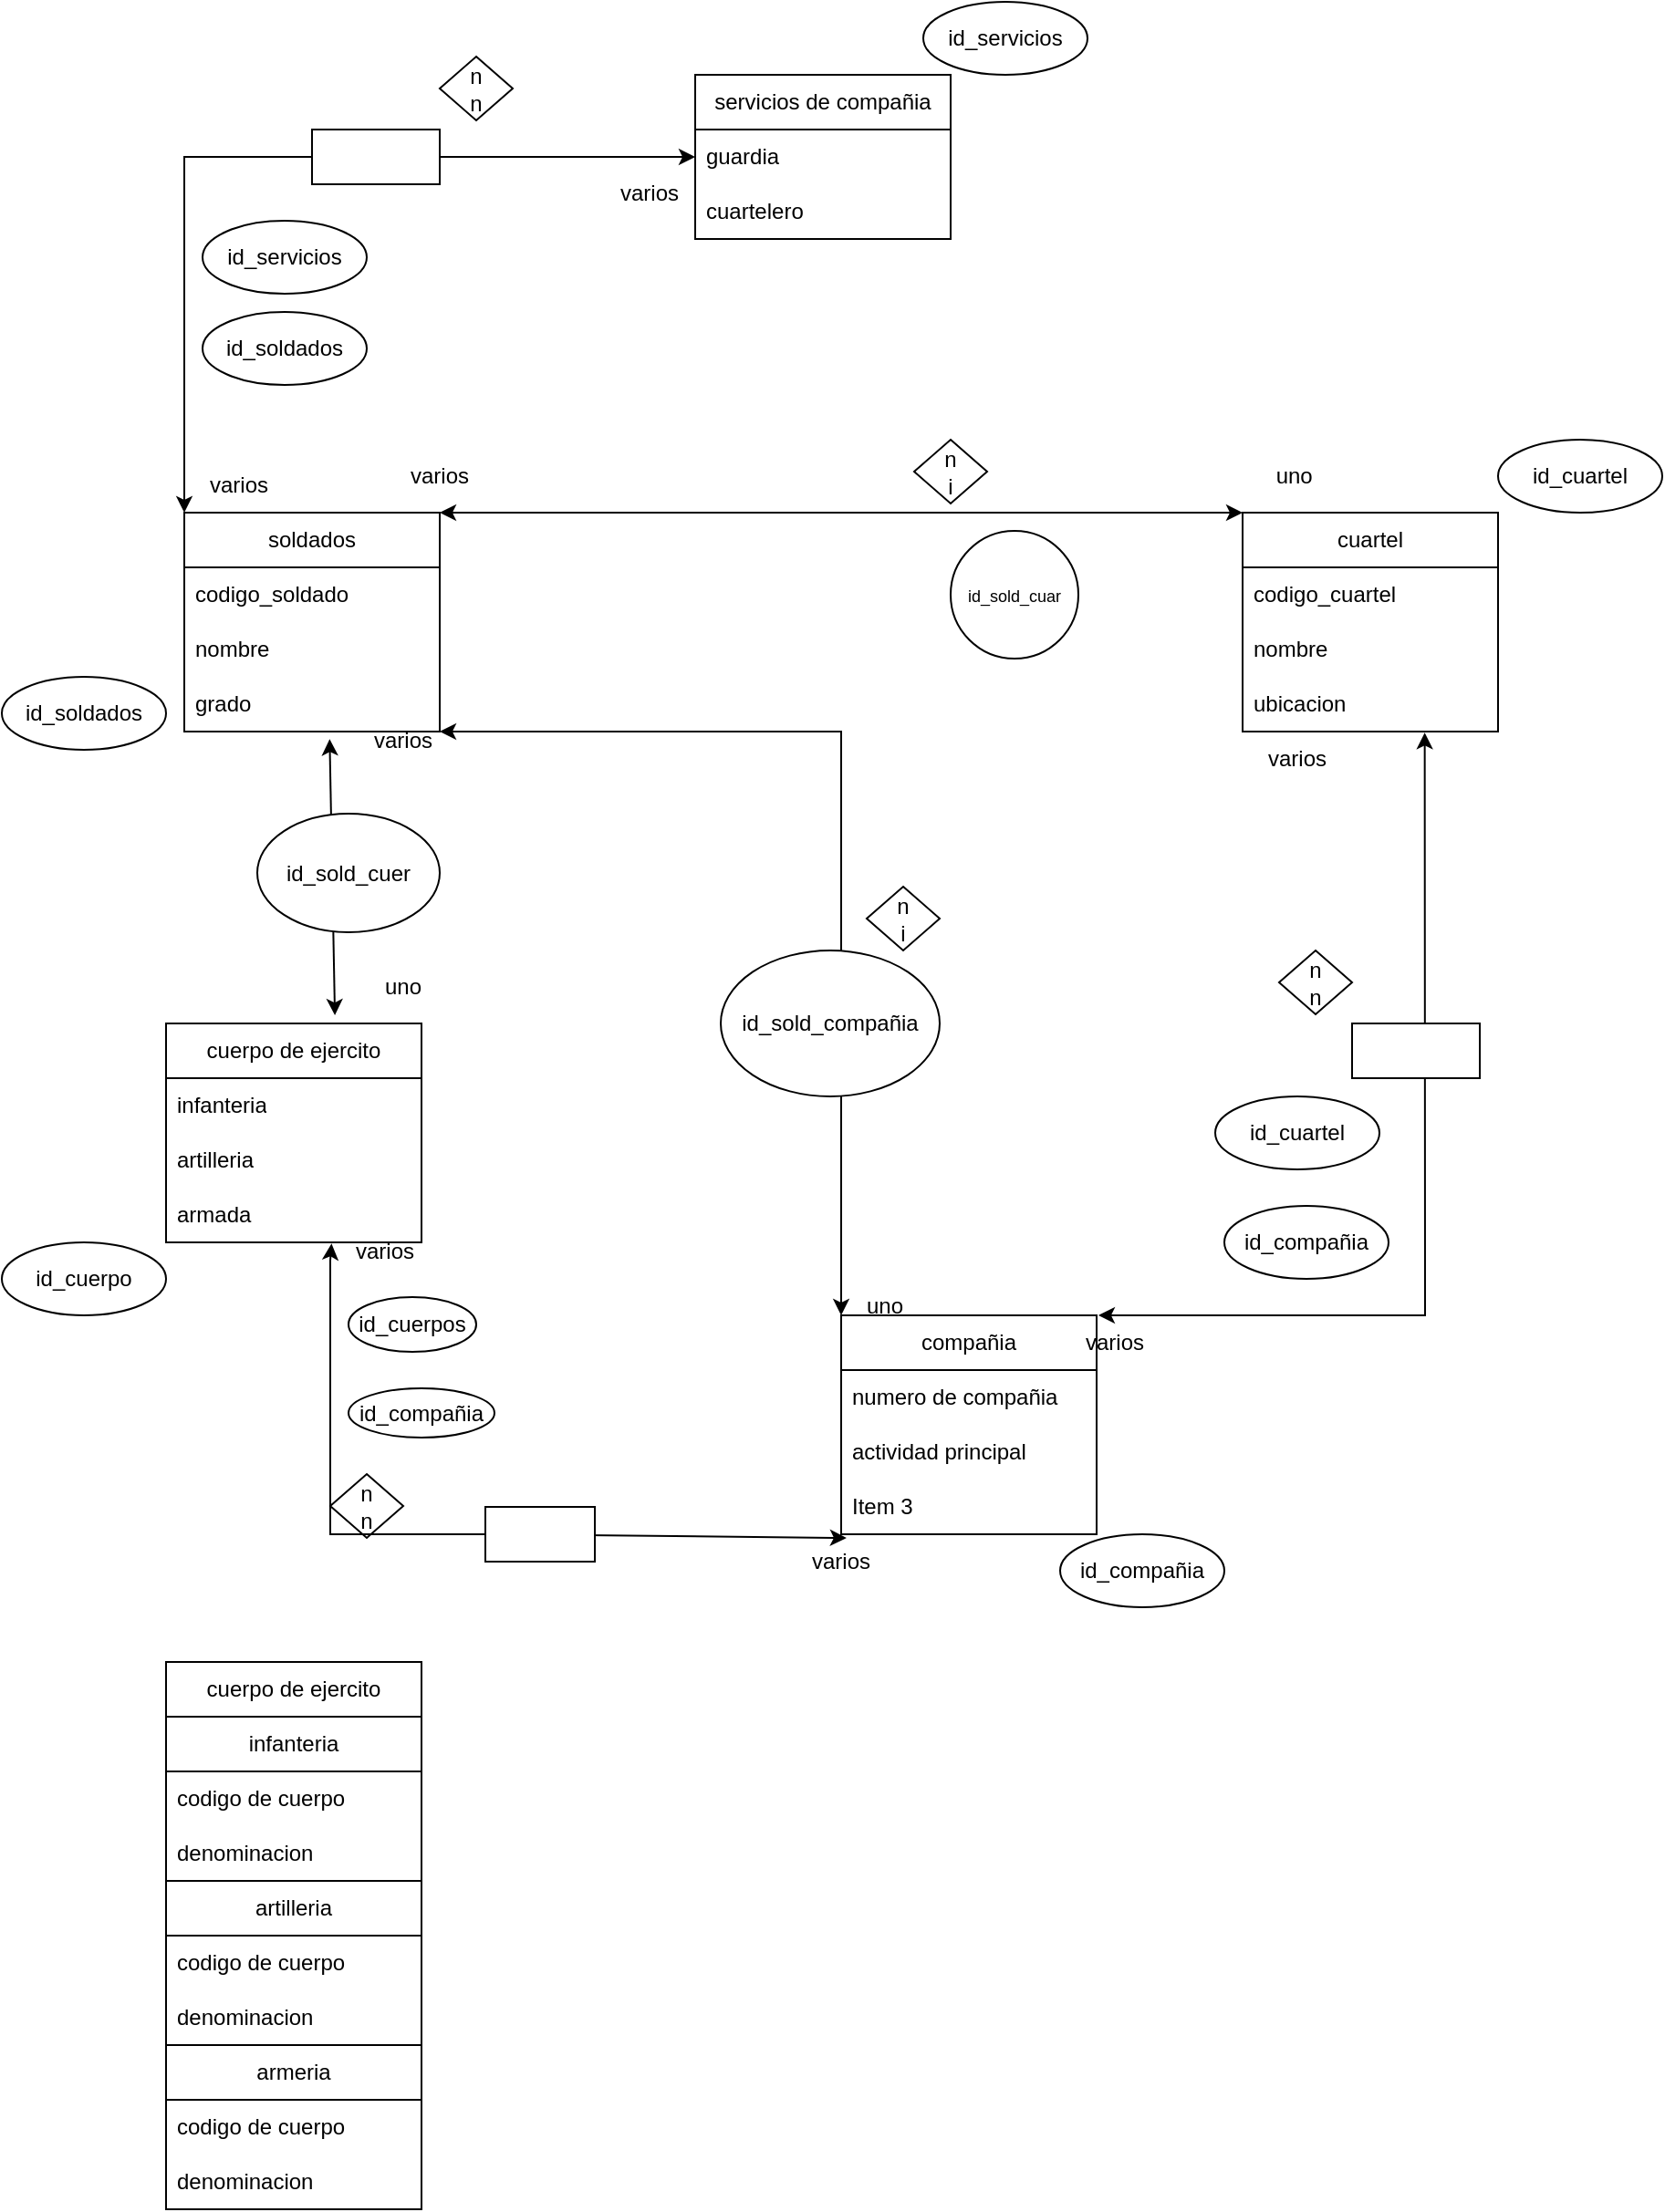 <mxfile version="24.6.5" type="google">
  <diagram name="Página-1" id="gxHDsQXf6KEY-OYHCbAS">
    <mxGraphModel grid="1" page="1" gridSize="10" guides="1" tooltips="1" connect="1" arrows="1" fold="1" pageScale="1" pageWidth="827" pageHeight="1169" math="0" shadow="0">
      <root>
        <mxCell id="0" />
        <mxCell id="1" parent="0" />
        <mxCell id="IFhVre2j_ZWD7lG8ahq5-1" value="cuartel" style="swimlane;fontStyle=0;childLayout=stackLayout;horizontal=1;startSize=30;horizontalStack=0;resizeParent=1;resizeParentMax=0;resizeLast=0;collapsible=1;marginBottom=0;whiteSpace=wrap;html=1;" vertex="1" parent="1">
          <mxGeometry x="580" y="40" width="140" height="120" as="geometry" />
        </mxCell>
        <mxCell id="IFhVre2j_ZWD7lG8ahq5-2" value="codigo_cuartel" style="text;strokeColor=none;fillColor=none;align=left;verticalAlign=middle;spacingLeft=4;spacingRight=4;overflow=hidden;points=[[0,0.5],[1,0.5]];portConstraint=eastwest;rotatable=0;whiteSpace=wrap;html=1;" vertex="1" parent="IFhVre2j_ZWD7lG8ahq5-1">
          <mxGeometry y="30" width="140" height="30" as="geometry" />
        </mxCell>
        <mxCell id="IFhVre2j_ZWD7lG8ahq5-3" value="nombre&amp;nbsp;" style="text;strokeColor=none;fillColor=none;align=left;verticalAlign=middle;spacingLeft=4;spacingRight=4;overflow=hidden;points=[[0,0.5],[1,0.5]];portConstraint=eastwest;rotatable=0;whiteSpace=wrap;html=1;" vertex="1" parent="IFhVre2j_ZWD7lG8ahq5-1">
          <mxGeometry y="60" width="140" height="30" as="geometry" />
        </mxCell>
        <mxCell id="IFhVre2j_ZWD7lG8ahq5-4" value="ubicacion" style="text;strokeColor=none;fillColor=none;align=left;verticalAlign=middle;spacingLeft=4;spacingRight=4;overflow=hidden;points=[[0,0.5],[1,0.5]];portConstraint=eastwest;rotatable=0;whiteSpace=wrap;html=1;" vertex="1" parent="IFhVre2j_ZWD7lG8ahq5-1">
          <mxGeometry y="90" width="140" height="30" as="geometry" />
        </mxCell>
        <mxCell id="IFhVre2j_ZWD7lG8ahq5-5" value="soldados" style="swimlane;fontStyle=0;childLayout=stackLayout;horizontal=1;startSize=30;horizontalStack=0;resizeParent=1;resizeParentMax=0;resizeLast=0;collapsible=1;marginBottom=0;whiteSpace=wrap;html=1;" vertex="1" parent="1">
          <mxGeometry y="40" width="140" height="120" as="geometry" />
        </mxCell>
        <mxCell id="IFhVre2j_ZWD7lG8ahq5-6" value="codigo_soldado" style="text;strokeColor=none;fillColor=none;align=left;verticalAlign=middle;spacingLeft=4;spacingRight=4;overflow=hidden;points=[[0,0.5],[1,0.5]];portConstraint=eastwest;rotatable=0;whiteSpace=wrap;html=1;" vertex="1" parent="IFhVre2j_ZWD7lG8ahq5-5">
          <mxGeometry y="30" width="140" height="30" as="geometry" />
        </mxCell>
        <mxCell id="IFhVre2j_ZWD7lG8ahq5-7" value="nombre&amp;nbsp;" style="text;strokeColor=none;fillColor=none;align=left;verticalAlign=middle;spacingLeft=4;spacingRight=4;overflow=hidden;points=[[0,0.5],[1,0.5]];portConstraint=eastwest;rotatable=0;whiteSpace=wrap;html=1;" vertex="1" parent="IFhVre2j_ZWD7lG8ahq5-5">
          <mxGeometry y="60" width="140" height="30" as="geometry" />
        </mxCell>
        <mxCell id="IFhVre2j_ZWD7lG8ahq5-8" value="grado" style="text;strokeColor=none;fillColor=none;align=left;verticalAlign=middle;spacingLeft=4;spacingRight=4;overflow=hidden;points=[[0,0.5],[1,0.5]];portConstraint=eastwest;rotatable=0;whiteSpace=wrap;html=1;" vertex="1" parent="IFhVre2j_ZWD7lG8ahq5-5">
          <mxGeometry y="90" width="140" height="30" as="geometry" />
        </mxCell>
        <mxCell id="IFhVre2j_ZWD7lG8ahq5-9" value="cuerpo de ejercito" style="swimlane;fontStyle=0;childLayout=stackLayout;horizontal=1;startSize=30;horizontalStack=0;resizeParent=1;resizeParentMax=0;resizeLast=0;collapsible=1;marginBottom=0;whiteSpace=wrap;html=1;" vertex="1" parent="1">
          <mxGeometry x="-10" y="320" width="140" height="120" as="geometry" />
        </mxCell>
        <mxCell id="IFhVre2j_ZWD7lG8ahq5-10" value="infanteria" style="text;strokeColor=none;fillColor=none;align=left;verticalAlign=middle;spacingLeft=4;spacingRight=4;overflow=hidden;points=[[0,0.5],[1,0.5]];portConstraint=eastwest;rotatable=0;whiteSpace=wrap;html=1;" vertex="1" parent="IFhVre2j_ZWD7lG8ahq5-9">
          <mxGeometry y="30" width="140" height="30" as="geometry" />
        </mxCell>
        <mxCell id="IFhVre2j_ZWD7lG8ahq5-11" value="artilleria" style="text;strokeColor=none;fillColor=none;align=left;verticalAlign=middle;spacingLeft=4;spacingRight=4;overflow=hidden;points=[[0,0.5],[1,0.5]];portConstraint=eastwest;rotatable=0;whiteSpace=wrap;html=1;" vertex="1" parent="IFhVre2j_ZWD7lG8ahq5-9">
          <mxGeometry y="60" width="140" height="30" as="geometry" />
        </mxCell>
        <mxCell id="IFhVre2j_ZWD7lG8ahq5-12" value="armada" style="text;strokeColor=none;fillColor=none;align=left;verticalAlign=middle;spacingLeft=4;spacingRight=4;overflow=hidden;points=[[0,0.5],[1,0.5]];portConstraint=eastwest;rotatable=0;whiteSpace=wrap;html=1;" vertex="1" parent="IFhVre2j_ZWD7lG8ahq5-9">
          <mxGeometry y="90" width="140" height="30" as="geometry" />
        </mxCell>
        <mxCell id="IFhVre2j_ZWD7lG8ahq5-13" value="servicios de compañia" style="swimlane;fontStyle=0;childLayout=stackLayout;horizontal=1;startSize=30;horizontalStack=0;resizeParent=1;resizeParentMax=0;resizeLast=0;collapsible=1;marginBottom=0;whiteSpace=wrap;html=1;" vertex="1" parent="1">
          <mxGeometry x="280" y="-200" width="140" height="90" as="geometry" />
        </mxCell>
        <mxCell id="IFhVre2j_ZWD7lG8ahq5-14" value="guardia" style="text;strokeColor=none;fillColor=none;align=left;verticalAlign=middle;spacingLeft=4;spacingRight=4;overflow=hidden;points=[[0,0.5],[1,0.5]];portConstraint=eastwest;rotatable=0;whiteSpace=wrap;html=1;" vertex="1" parent="IFhVre2j_ZWD7lG8ahq5-13">
          <mxGeometry y="30" width="140" height="30" as="geometry" />
        </mxCell>
        <mxCell id="IFhVre2j_ZWD7lG8ahq5-15" value="cuartelero" style="text;strokeColor=none;fillColor=none;align=left;verticalAlign=middle;spacingLeft=4;spacingRight=4;overflow=hidden;points=[[0,0.5],[1,0.5]];portConstraint=eastwest;rotatable=0;whiteSpace=wrap;html=1;" vertex="1" parent="IFhVre2j_ZWD7lG8ahq5-13">
          <mxGeometry y="60" width="140" height="30" as="geometry" />
        </mxCell>
        <mxCell id="IFhVre2j_ZWD7lG8ahq5-27" value="cuerpo de ejercito" style="swimlane;fontStyle=0;childLayout=stackLayout;horizontal=1;startSize=30;horizontalStack=0;resizeParent=1;resizeParentMax=0;resizeLast=0;collapsible=1;marginBottom=0;whiteSpace=wrap;html=1;" vertex="1" parent="1">
          <mxGeometry x="-10" y="670" width="140" height="300" as="geometry" />
        </mxCell>
        <mxCell id="IFhVre2j_ZWD7lG8ahq5-28" value="infanteria" style="swimlane;fontStyle=0;childLayout=stackLayout;horizontal=1;startSize=30;horizontalStack=0;resizeParent=1;resizeParentMax=0;resizeLast=0;collapsible=1;marginBottom=0;whiteSpace=wrap;html=1;" vertex="1" parent="IFhVre2j_ZWD7lG8ahq5-27">
          <mxGeometry y="30" width="140" height="90" as="geometry" />
        </mxCell>
        <mxCell id="IFhVre2j_ZWD7lG8ahq5-29" value="codigo de cuerpo" style="text;strokeColor=none;fillColor=none;align=left;verticalAlign=middle;spacingLeft=4;spacingRight=4;overflow=hidden;points=[[0,0.5],[1,0.5]];portConstraint=eastwest;rotatable=0;whiteSpace=wrap;html=1;" vertex="1" parent="IFhVre2j_ZWD7lG8ahq5-28">
          <mxGeometry y="30" width="140" height="30" as="geometry" />
        </mxCell>
        <mxCell id="IFhVre2j_ZWD7lG8ahq5-30" value="denominacion" style="text;strokeColor=none;fillColor=none;align=left;verticalAlign=middle;spacingLeft=4;spacingRight=4;overflow=hidden;points=[[0,0.5],[1,0.5]];portConstraint=eastwest;rotatable=0;whiteSpace=wrap;html=1;" vertex="1" parent="IFhVre2j_ZWD7lG8ahq5-28">
          <mxGeometry y="60" width="140" height="30" as="geometry" />
        </mxCell>
        <mxCell id="IFhVre2j_ZWD7lG8ahq5-31" value="artilleria" style="swimlane;fontStyle=0;childLayout=stackLayout;horizontal=1;startSize=30;horizontalStack=0;resizeParent=1;resizeParentMax=0;resizeLast=0;collapsible=1;marginBottom=0;whiteSpace=wrap;html=1;" vertex="1" parent="IFhVre2j_ZWD7lG8ahq5-27">
          <mxGeometry y="120" width="140" height="90" as="geometry" />
        </mxCell>
        <mxCell id="IFhVre2j_ZWD7lG8ahq5-32" value="codigo de cuerpo" style="text;strokeColor=none;fillColor=none;align=left;verticalAlign=middle;spacingLeft=4;spacingRight=4;overflow=hidden;points=[[0,0.5],[1,0.5]];portConstraint=eastwest;rotatable=0;whiteSpace=wrap;html=1;" vertex="1" parent="IFhVre2j_ZWD7lG8ahq5-31">
          <mxGeometry y="30" width="140" height="30" as="geometry" />
        </mxCell>
        <mxCell id="IFhVre2j_ZWD7lG8ahq5-33" value="denominacion" style="text;strokeColor=none;fillColor=none;align=left;verticalAlign=middle;spacingLeft=4;spacingRight=4;overflow=hidden;points=[[0,0.5],[1,0.5]];portConstraint=eastwest;rotatable=0;whiteSpace=wrap;html=1;" vertex="1" parent="IFhVre2j_ZWD7lG8ahq5-31">
          <mxGeometry y="60" width="140" height="30" as="geometry" />
        </mxCell>
        <mxCell id="IFhVre2j_ZWD7lG8ahq5-34" value="armeria" style="swimlane;fontStyle=0;childLayout=stackLayout;horizontal=1;startSize=30;horizontalStack=0;resizeParent=1;resizeParentMax=0;resizeLast=0;collapsible=1;marginBottom=0;whiteSpace=wrap;html=1;" vertex="1" parent="IFhVre2j_ZWD7lG8ahq5-27">
          <mxGeometry y="210" width="140" height="90" as="geometry" />
        </mxCell>
        <mxCell id="IFhVre2j_ZWD7lG8ahq5-35" value="codigo de cuerpo" style="text;strokeColor=none;fillColor=none;align=left;verticalAlign=middle;spacingLeft=4;spacingRight=4;overflow=hidden;points=[[0,0.5],[1,0.5]];portConstraint=eastwest;rotatable=0;whiteSpace=wrap;html=1;" vertex="1" parent="IFhVre2j_ZWD7lG8ahq5-34">
          <mxGeometry y="30" width="140" height="30" as="geometry" />
        </mxCell>
        <mxCell id="IFhVre2j_ZWD7lG8ahq5-36" value="denominacion" style="text;strokeColor=none;fillColor=none;align=left;verticalAlign=middle;spacingLeft=4;spacingRight=4;overflow=hidden;points=[[0,0.5],[1,0.5]];portConstraint=eastwest;rotatable=0;whiteSpace=wrap;html=1;" vertex="1" parent="IFhVre2j_ZWD7lG8ahq5-34">
          <mxGeometry y="60" width="140" height="30" as="geometry" />
        </mxCell>
        <mxCell id="IFhVre2j_ZWD7lG8ahq5-38" value="id_soldados" style="ellipse;whiteSpace=wrap;html=1;" vertex="1" parent="1">
          <mxGeometry x="-100" y="130" width="90" height="40" as="geometry" />
        </mxCell>
        <mxCell id="IFhVre2j_ZWD7lG8ahq5-39" value="id_cuartel" style="ellipse;whiteSpace=wrap;html=1;" vertex="1" parent="1">
          <mxGeometry x="720" width="90" height="40" as="geometry" />
        </mxCell>
        <mxCell id="IFhVre2j_ZWD7lG8ahq5-40" value="id_cuerpo" style="ellipse;whiteSpace=wrap;html=1;" vertex="1" parent="1">
          <mxGeometry x="-100" y="440" width="90" height="40" as="geometry" />
        </mxCell>
        <mxCell id="IFhVre2j_ZWD7lG8ahq5-41" value="id_servicios" style="ellipse;whiteSpace=wrap;html=1;" vertex="1" parent="1">
          <mxGeometry x="405" y="-240" width="90" height="40" as="geometry" />
        </mxCell>
        <mxCell id="IFhVre2j_ZWD7lG8ahq5-43" value="varios" style="text;html=1;align=center;verticalAlign=middle;whiteSpace=wrap;rounded=0;" vertex="1" parent="1">
          <mxGeometry x="110" y="5" width="60" height="30" as="geometry" />
        </mxCell>
        <mxCell id="IFhVre2j_ZWD7lG8ahq5-44" value="uno&amp;nbsp;" style="text;html=1;align=center;verticalAlign=middle;whiteSpace=wrap;rounded=0;" vertex="1" parent="1">
          <mxGeometry x="580" y="5" width="60" height="30" as="geometry" />
        </mxCell>
        <mxCell id="IFhVre2j_ZWD7lG8ahq5-45" value="n&lt;div&gt;i&lt;/div&gt;" style="rhombus;whiteSpace=wrap;html=1;" vertex="1" parent="1">
          <mxGeometry x="400" width="40" height="35" as="geometry" />
        </mxCell>
        <mxCell id="IFhVre2j_ZWD7lG8ahq5-46" value="&lt;font style=&quot;font-size: 9px;&quot;&gt;id_sold_cuar&lt;/font&gt;" style="ellipse;whiteSpace=wrap;html=1;aspect=fixed;align=center;" vertex="1" parent="1">
          <mxGeometry x="420" y="50" width="70" height="70" as="geometry" />
        </mxCell>
        <mxCell id="IFhVre2j_ZWD7lG8ahq5-49" value="" style="endArrow=classic;startArrow=classic;html=1;rounded=0;exitX=0.5;exitY=1;exitDx=0;exitDy=0;entryX=0;entryY=0;entryDx=0;entryDy=0;" edge="1" parent="1" target="IFhVre2j_ZWD7lG8ahq5-1">
          <mxGeometry width="50" height="50" relative="1" as="geometry">
            <mxPoint x="140" y="40" as="sourcePoint" />
            <mxPoint x="570" y="40" as="targetPoint" />
          </mxGeometry>
        </mxCell>
        <mxCell id="IFhVre2j_ZWD7lG8ahq5-50" value="" style="endArrow=classic;startArrow=classic;html=1;rounded=0;exitX=0.661;exitY=-0.037;exitDx=0;exitDy=0;entryX=0.569;entryY=1.138;entryDx=0;entryDy=0;entryPerimeter=0;exitPerimeter=0;" edge="1" parent="1" source="IFhVre2j_ZWD7lG8ahq5-9" target="IFhVre2j_ZWD7lG8ahq5-8">
          <mxGeometry width="50" height="50" relative="1" as="geometry">
            <mxPoint x="390" y="270" as="sourcePoint" />
            <mxPoint x="440" y="220" as="targetPoint" />
          </mxGeometry>
        </mxCell>
        <mxCell id="IFhVre2j_ZWD7lG8ahq5-51" value="compañia" style="swimlane;fontStyle=0;childLayout=stackLayout;horizontal=1;startSize=30;horizontalStack=0;resizeParent=1;resizeParentMax=0;resizeLast=0;collapsible=1;marginBottom=0;whiteSpace=wrap;html=1;" vertex="1" parent="1">
          <mxGeometry x="360" y="480" width="140" height="120" as="geometry" />
        </mxCell>
        <mxCell id="IFhVre2j_ZWD7lG8ahq5-52" value="numero de compañia" style="text;strokeColor=none;fillColor=none;align=left;verticalAlign=middle;spacingLeft=4;spacingRight=4;overflow=hidden;points=[[0,0.5],[1,0.5]];portConstraint=eastwest;rotatable=0;whiteSpace=wrap;html=1;" vertex="1" parent="IFhVre2j_ZWD7lG8ahq5-51">
          <mxGeometry y="30" width="140" height="30" as="geometry" />
        </mxCell>
        <mxCell id="IFhVre2j_ZWD7lG8ahq5-53" value="actividad principal" style="text;strokeColor=none;fillColor=none;align=left;verticalAlign=middle;spacingLeft=4;spacingRight=4;overflow=hidden;points=[[0,0.5],[1,0.5]];portConstraint=eastwest;rotatable=0;whiteSpace=wrap;html=1;" vertex="1" parent="IFhVre2j_ZWD7lG8ahq5-51">
          <mxGeometry y="60" width="140" height="30" as="geometry" />
        </mxCell>
        <mxCell id="IFhVre2j_ZWD7lG8ahq5-54" value="Item 3" style="text;strokeColor=none;fillColor=none;align=left;verticalAlign=middle;spacingLeft=4;spacingRight=4;overflow=hidden;points=[[0,0.5],[1,0.5]];portConstraint=eastwest;rotatable=0;whiteSpace=wrap;html=1;" vertex="1" parent="IFhVre2j_ZWD7lG8ahq5-51">
          <mxGeometry y="90" width="140" height="30" as="geometry" />
        </mxCell>
        <mxCell id="IFhVre2j_ZWD7lG8ahq5-56" value="id_compañia" style="ellipse;whiteSpace=wrap;html=1;" vertex="1" parent="1">
          <mxGeometry x="480" y="600" width="90" height="40" as="geometry" />
        </mxCell>
        <mxCell id="IFhVre2j_ZWD7lG8ahq5-59" value="uno" style="text;html=1;align=center;verticalAlign=middle;whiteSpace=wrap;rounded=0;" vertex="1" parent="1">
          <mxGeometry x="354" y="460" width="60" height="30" as="geometry" />
        </mxCell>
        <mxCell id="IFhVre2j_ZWD7lG8ahq5-66" value="n&lt;div&gt;n&lt;/div&gt;" style="rhombus;whiteSpace=wrap;html=1;" vertex="1" parent="1">
          <mxGeometry x="80" y="567" width="40" height="35" as="geometry" />
        </mxCell>
        <mxCell id="IFhVre2j_ZWD7lG8ahq5-67" value="" style="endArrow=classic;startArrow=classic;html=1;rounded=0;exitX=0.021;exitY=1.067;exitDx=0;exitDy=0;exitPerimeter=0;entryX=0.648;entryY=1.022;entryDx=0;entryDy=0;entryPerimeter=0;" edge="1" parent="1" source="IFhVre2j_ZWD7lG8ahq5-54" target="IFhVre2j_ZWD7lG8ahq5-12">
          <mxGeometry width="50" height="50" relative="1" as="geometry">
            <mxPoint x="390" y="370" as="sourcePoint" />
            <mxPoint x="440" y="320" as="targetPoint" />
            <Array as="points">
              <mxPoint x="170" y="600" />
              <mxPoint x="80" y="600" />
              <mxPoint x="80" y="450" />
            </Array>
          </mxGeometry>
        </mxCell>
        <mxCell id="IFhVre2j_ZWD7lG8ahq5-68" value="varios" style="text;html=1;align=center;verticalAlign=middle;whiteSpace=wrap;rounded=0;" vertex="1" parent="1">
          <mxGeometry x="80" y="430" width="60" height="30" as="geometry" />
        </mxCell>
        <mxCell id="IFhVre2j_ZWD7lG8ahq5-69" value="varios" style="text;html=1;align=center;verticalAlign=middle;whiteSpace=wrap;rounded=0;" vertex="1" parent="1">
          <mxGeometry x="330" y="600" width="60" height="30" as="geometry" />
        </mxCell>
        <mxCell id="IFhVre2j_ZWD7lG8ahq5-70" value="" style="rounded=0;whiteSpace=wrap;html=1;" vertex="1" parent="1">
          <mxGeometry x="165" y="585" width="60" height="30" as="geometry" />
        </mxCell>
        <mxCell id="IFhVre2j_ZWD7lG8ahq5-71" value="id_compañia&lt;span style=&quot;color: rgba(0, 0, 0, 0); font-family: monospace; font-size: 0px; text-align: start; text-wrap: nowrap;&quot;&gt;%3CmxGraphModel%3E%3Croot%3E%3CmxCell%20id%3D%220%22%2F%3E%3CmxCell%20id%3D%221%22%20parent%3D%220%22%2F%3E%3CmxCell%20id%3D%222%22%20value%3D%22%22%20style%3D%22rounded%3D0%3BwhiteSpace%3Dwrap%3Bhtml%3D1%3B%22%20vertex%3D%221%22%20parent%3D%221%22%3E%3CmxGeometry%20x%3D%22220%22%20y%3D%22280%22%20width%3D%22120%22%20height%3D%2260%22%20as%3D%22geometry%22%2F%3E%3C%2FmxCell%3E%3C%2Froot%3E%3C%2FmxGraphModel%3E&lt;/span&gt;" style="ellipse;whiteSpace=wrap;html=1;" vertex="1" parent="1">
          <mxGeometry x="90" y="520" width="80" height="27" as="geometry" />
        </mxCell>
        <mxCell id="IFhVre2j_ZWD7lG8ahq5-72" value="id_cuerpos&lt;span style=&quot;color: rgba(0, 0, 0, 0); font-family: monospace; font-size: 0px; text-align: start; text-wrap: nowrap;&quot;&gt;%3CmxGraphModel%3E%3Croot%3E%3CmxCell%20id%3D%220%22%2F%3E%3CmxCell%20id%3D%221%22%20parent%3D%220%22%2F%3E%3CmxCell%20id%3D%222%22%20value%3D%22%22%20style%3D%22rounded%3D0%3BwhiteSpace%3Dwrap%3Bhtml%3D1%3B%22%20vertex%3D%221%22%20parent%3D%221%22%3E%3CmxGeometry%20x%3D%22220%22%20y%3D%22280%22%20width%3D%22120%22%20height%3D%2260%22%20as%3D%22geometry%22%2F%3E%3C%2FmxCell%3E%3C%2Froot%3E%3C%2FmxGraphModel&lt;/span&gt;" style="ellipse;whiteSpace=wrap;html=1;" vertex="1" parent="1">
          <mxGeometry x="90" y="470" width="70" height="30" as="geometry" />
        </mxCell>
        <mxCell id="IFhVre2j_ZWD7lG8ahq5-73" value="" style="endArrow=classic;startArrow=classic;html=1;rounded=0;exitX=1;exitY=0;exitDx=0;exitDy=0;entryX=0.713;entryY=1.021;entryDx=0;entryDy=0;entryPerimeter=0;" edge="1" parent="1" target="IFhVre2j_ZWD7lG8ahq5-4">
          <mxGeometry width="50" height="50" relative="1" as="geometry">
            <mxPoint x="500.98" y="480" as="sourcePoint" />
            <mxPoint x="680" y="170" as="targetPoint" />
            <Array as="points">
              <mxPoint x="680" y="480" />
            </Array>
          </mxGeometry>
        </mxCell>
        <mxCell id="IFhVre2j_ZWD7lG8ahq5-74" value="varios" style="text;html=1;align=center;verticalAlign=middle;whiteSpace=wrap;rounded=0;" vertex="1" parent="1">
          <mxGeometry x="480" y="480" width="60" height="30" as="geometry" />
        </mxCell>
        <mxCell id="IFhVre2j_ZWD7lG8ahq5-75" value="varios" style="text;html=1;align=center;verticalAlign=middle;whiteSpace=wrap;rounded=0;" vertex="1" parent="1">
          <mxGeometry x="580" y="160" width="60" height="30" as="geometry" />
        </mxCell>
        <mxCell id="IFhVre2j_ZWD7lG8ahq5-78" value="" style="rounded=0;whiteSpace=wrap;html=1;" vertex="1" parent="1">
          <mxGeometry x="640" y="320" width="70" height="30" as="geometry" />
        </mxCell>
        <mxCell id="IFhVre2j_ZWD7lG8ahq5-80" value="id_compañia&lt;span style=&quot;color: rgba(0, 0, 0, 0); font-family: monospace; font-size: 0px; text-align: start; text-wrap: nowrap;&quot;&gt;%3CmxGraphModel%3E%3Croot%3E%3CmxCell%20id%3D%220%22%2F%3E%3CmxCell%20id%3D%221%22%20parent%3D%220%22%2F%3E%3CmxCell%20id%3D%222%22%20value%3D%22%22%20style%3D%22rounded%3D0%3BwhiteSpace%3Dwrap%3Bhtml%3D1%3B%22%20vertex%3D%221%22%20parent%3D%221%22%3E%3CmxGeometry%20x%3D%22220%22%20y%3D%22280%22%20width%3D%22120%22%20height%3D%2260%22%20as%3D%22geometry%22%2F%3E%3C%2FmxCell%3E%3C%2Froot%3E%3C%2FmxGraphModel%3E&lt;/span&gt;" style="ellipse;whiteSpace=wrap;html=1;" vertex="1" parent="1">
          <mxGeometry x="570" y="420" width="90" height="40" as="geometry" />
        </mxCell>
        <mxCell id="IFhVre2j_ZWD7lG8ahq5-81" value="id_cuartel&lt;span style=&quot;color: rgba(0, 0, 0, 0); font-family: monospace; font-size: 0px; text-align: start; text-wrap: nowrap;&quot;&gt;%3CmxGraphModel%3E%3Croot%3E%3CmxCell%20id%3D%220%22%2F%3E%3CmxCell%20id%3D%221%22%20parent%3D%220%22%2F%3E%3CmxCell%20id%3D%222%22%20value%3D%22%22%20style%3D%22rounded%3D0%3BwhiteSpace%3Dwrap%3Bhtml%3D1%3B%22%20vertex%3D%221%22%20parent%3D%221%22%3E%3CmxGeometry%20x%3D%22220%22%20y%3D%22280%22%20width%3D%22120%22%20height%3D%2260%22%20as%3D%22geometry%22%2F%3E%3C%2FmxCell%3E%3C%2Froot%3E%3C%2FmxGraphMode&lt;/span&gt;" style="ellipse;whiteSpace=wrap;html=1;" vertex="1" parent="1">
          <mxGeometry x="565" y="360" width="90" height="40" as="geometry" />
        </mxCell>
        <mxCell id="IFhVre2j_ZWD7lG8ahq5-82" value="" style="endArrow=classic;startArrow=classic;html=1;rounded=0;entryX=0;entryY=0;entryDx=0;entryDy=0;exitX=0;exitY=0;exitDx=0;exitDy=0;" edge="1" parent="1" source="IFhVre2j_ZWD7lG8ahq5-51">
          <mxGeometry width="50" height="50" relative="1" as="geometry">
            <mxPoint x="340" y="480" as="sourcePoint" />
            <mxPoint x="140" y="160" as="targetPoint" />
            <Array as="points">
              <mxPoint x="360" y="160" />
            </Array>
          </mxGeometry>
        </mxCell>
        <mxCell id="IFhVre2j_ZWD7lG8ahq5-83" value="" style="endArrow=classic;startArrow=classic;html=1;rounded=0;exitX=0;exitY=0;exitDx=0;exitDy=0;entryX=0;entryY=0.5;entryDx=0;entryDy=0;" edge="1" parent="1" source="IFhVre2j_ZWD7lG8ahq5-5" target="IFhVre2j_ZWD7lG8ahq5-14">
          <mxGeometry width="50" height="50" relative="1" as="geometry">
            <mxPoint x="180" y="40" as="sourcePoint" />
            <mxPoint x="370" y="-260" as="targetPoint" />
            <Array as="points">
              <mxPoint y="-155" />
            </Array>
          </mxGeometry>
        </mxCell>
        <mxCell id="IFhVre2j_ZWD7lG8ahq5-84" value="varios&lt;span style=&quot;color: rgba(0, 0, 0, 0); font-family: monospace; font-size: 0px; text-align: start; text-wrap: nowrap;&quot;&gt;%3CmxGraphModel%3E%3Croot%3E%3CmxCell%20id%3D%220%22%2F%3E%3CmxCell%20id%3D%221%22%20parent%3D%220%22%2F%3E%3CmxCell%20id%3D%222%22%20value%3D%22id_compa%C3%B1ia%26lt%3Bspan%20style%3D%26quot%3Bcolor%3A%20rgba(0%2C%200%2C%200%2C%200)%3B%20font-family%3A%20monospace%3B%20font-size%3A%200px%3B%20text-align%3A%20start%3B%20text-wrap%3A%20nowrap%3B%26quot%3B%26gt%3B%253CmxGraphModel%253E%253Croot%253E%253CmxCell%2520id%253D%25220%2522%252F%253E%253CmxCell%2520id%253D%25221%2522%2520parent%253D%25220%2522%252F%253E%253CmxCell%2520id%253D%25222%2522%2520value%253D%2522%2522%2520style%253D%2522rounded%253D0%253BwhiteSpace%253Dwrap%253Bhtml%253D1%253B%2522%2520vertex%253D%25221%2522%2520parent%253D%25221%2522%253E%253CmxGeometry%2520x%253D%2522220%2522%2520y%253D%2522280%2522%2520width%253D%2522120%2522%2520height%253D%252260%2522%2520as%253D%2522geometry%2522%252F%253E%253C%252FmxCell%253E%253C%252Froot%253E%253C%252FmxGraphModel%253E%26lt%3B%2Fspan%26gt%3B%22%20style%3D%22ellipse%3BwhiteSpace%3Dwrap%3Bhtml%3D1%3B%22%20vertex%3D%221%22%20parent%3D%221%22%3E%3CmxGeometry%20x%3D%22550%22%20y%3D%22250%22%20width%3D%2290%22%20height%3D%2240%22%20as%3D%22geometry%22%2F%3E%3C%2FmxCell%3E%3C%2Froot%3E%3C%2FmxGraphModel%3E&lt;/span&gt;&lt;span style=&quot;color: rgba(0, 0, 0, 0); font-family: monospace; font-size: 0px; text-align: start; text-wrap: nowrap;&quot;&gt;%3CmxGraphModel%3E%3Croot%3E%3CmxCell%20id%3D%220%22%2F%3E%3CmxCell%20id%3D%221%22%20parent%3D%220%22%2F%3E%3CmxCell%20id%3D%222%22%20value%3D%22id_compa%C3%B1ia%26lt%3Bspan%20style%3D%26quot%3Bcolor%3A%20rgba(0%2C%200%2C%200%2C%200)%3B%20font-family%3A%20monospace%3B%20font-size%3A%200px%3B%20text-align%3A%20start%3B%20text-wrap%3A%20nowrap%3B%26quot%3B%26gt%3B%253CmxGraphModel%253E%253Croot%253E%253CmxCell%2520id%253D%25220%2522%252F%253E%253CmxCell%2520id%253D%25221%2522%2520parent%253D%25220%2522%252F%253E%253CmxCell%2520id%253D%25222%2522%2520value%253D%2522%2522%2520style%253D%2522rounded%253D0%253BwhiteSpace%253Dwrap%253Bhtml%253D1%253B%2522%2520vertex%253D%25221%2522%2520parent%253D%25221%2522%253E%253CmxGeometry%2520x%253D%2522220%2522%2520y%253D%2522280%2522%2520width%253D%2522120%2522%2520height%253D%252260%2522%2520as%253D%2522geometry%2522%252F%253E%253C%252FmxCell%253E%253C%252Froot%253E%253C%252FmxGraphModel%253E%26lt%3B%2Fspan%26gt%3B%22%20style%3D%22ellipse%3BwhiteSpace%3Dwrap%3Bhtml%3D1%3B%22%20vertex%3D%221%22%20parent%3D%221%22%3E%3CmxGeometry%20x%3D%22550%22%20y%3D%22250%22%20width%3D%2290%22%20height%3D%2240%22%20as%3D%22geometry%22%2F%3E%3C%2FmxCell%3E%3C%2Froot%3E%3C%2FmxGraphModel%3E&lt;/span&gt;" style="text;html=1;align=center;verticalAlign=middle;whiteSpace=wrap;rounded=0;" vertex="1" parent="1">
          <mxGeometry x="225" y="-150" width="60" height="30" as="geometry" />
        </mxCell>
        <mxCell id="IFhVre2j_ZWD7lG8ahq5-85" value="varios&lt;span style=&quot;color: rgba(0, 0, 0, 0); font-family: monospace; font-size: 0px; text-align: start; text-wrap: nowrap;&quot;&gt;%3CmxGraphModel%3E%3Croot%3E%3CmxCell%20id%3D%220%22%2F%3E%3CmxCell%20id%3D%221%22%20parent%3D%220%22%2F%3E%3CmxCell%20id%3D%222%22%20value%3D%22id_compa%C3%B1ia%26lt%3Bspan%20style%3D%26quot%3Bcolor%3A%20rgba(0%2C%200%2C%200%2C%200)%3B%20font-family%3A%20monospace%3B%20font-size%3A%200px%3B%20text-align%3A%20start%3B%20text-wrap%3A%20nowrap%3B%26quot%3B%26gt%3B%253CmxGraphModel%253E%253Croot%253E%253CmxCell%2520id%253D%25220%2522%252F%253E%253CmxCell%2520id%253D%25221%2522%2520parent%253D%25220%2522%252F%253E%253CmxCell%2520id%253D%25222%2522%2520value%253D%2522%2522%2520style%253D%2522rounded%253D0%253BwhiteSpace%253Dwrap%253Bhtml%253D1%253B%2522%2520vertex%253D%25221%2522%2520parent%253D%25221%2522%253E%253CmxGeometry%2520x%253D%2522220%2522%2520y%253D%2522280%2522%2520width%253D%2522120%2522%2520height%253D%252260%2522%2520as%253D%2522geometry%2522%252F%253E%253C%252FmxCell%253E%253C%252Froot%253E%253C%252FmxGraphModel%253E%26lt%3B%2Fspan%26gt%3B%22%20style%3D%22ellipse%3BwhiteSpace%3Dwrap%3Bhtml%3D1%3B%22%20vertex%3D%221%22%20parent%3D%221%22%3E%3CmxGeometry%20x%3D%22550%22%20y%3D%22250%22%20width%3D%2290%22%20height%3D%2240%22%20as%3D%22geometry%22%2F%3E%3C%2FmxCell%3E%3C%2Froot%3E%3C%2FmxGraphModel%3E&lt;/span&gt;&lt;span style=&quot;color: rgba(0, 0, 0, 0); font-family: monospace; font-size: 0px; text-align: start; text-wrap: nowrap;&quot;&gt;%3CmxGraphModel%3E%3Croot%3E%3CmxCell%20id%3D%220%22%2F%3E%3CmxCell%20id%3D%221%22%20parent%3D%220%22%2F%3E%3CmxCell%20id%3D%222%22%20value%3D%22id_compa%C3%B1ia%26lt%3Bspan%20style%3D%26quot%3Bcolor%3A%20rgba(0%2C%200%2C%200%2C%200)%3B%20font-family%3A%20monospace%3B%20font-size%3A%200px%3B%20text-align%3A%20start%3B%20text-wrap%3A%20nowrap%3B%26quot%3B%26gt%3B%253CmxGraphModel%253E%253Croot%253E%253CmxCell%2520id%253D%25220%2522%252F%253E%253CmxCell%2520id%253D%25221%2522%2520parent%253D%25220%2522%252F%253E%253CmxCell%2520id%253D%25222%2522%2520value%253D%2522%2522%2520style%253D%2522rounded%253D0%253BwhiteSpace%253Dwrap%253Bhtml%253D1%253B%2522%2520vertex%253D%25221%2522%2520parent%253D%25221%2522%253E%253CmxGeometry%2520x%253D%2522220%2522%2520y%253D%2522280%2522%2520width%253D%2522120%2522%2520height%253D%252260%2522%2520as%253D%2522geometry%2522%252F%253E%253C%252FmxCell%253E%253C%252Froot%253E%253C%252FmxGraphModel%253E%26lt%3B%2Fspan%26gt%3B%22%20style%3D%22ellipse%3BwhiteSpace%3Dwrap%3Bhtml%3D1%3B%22%20vertex%3D%221%22%20parent%3D%221%22%3E%3CmxGeometry%20x%3D%22550%22%20y%3D%22250%22%20width%3D%2290%22%20height%3D%2240%22%20as%3D%22geometry%22%2F%3E%3C%2FmxCell%3E%3C%2Froot%3E%3C%2FmxGraphModel%3E&lt;/span&gt;" style="text;html=1;align=center;verticalAlign=middle;whiteSpace=wrap;rounded=0;" vertex="1" parent="1">
          <mxGeometry y="10" width="60" height="30" as="geometry" />
        </mxCell>
        <mxCell id="IFhVre2j_ZWD7lG8ahq5-91" style="edgeStyle=orthogonalEdgeStyle;rounded=0;orthogonalLoop=1;jettySize=auto;html=1;exitX=0.5;exitY=1;exitDx=0;exitDy=0;" edge="1" parent="1">
          <mxGeometry relative="1" as="geometry">
            <mxPoint x="170" y="190" as="sourcePoint" />
            <mxPoint x="170" y="190" as="targetPoint" />
          </mxGeometry>
        </mxCell>
        <mxCell id="IFhVre2j_ZWD7lG8ahq5-93" value="n&lt;div&gt;n&lt;/div&gt;" style="rhombus;whiteSpace=wrap;html=1;" vertex="1" parent="1">
          <mxGeometry x="600" y="280" width="40" height="35" as="geometry" />
        </mxCell>
        <mxCell id="IFhVre2j_ZWD7lG8ahq5-97" value="varios" style="text;html=1;align=center;verticalAlign=middle;whiteSpace=wrap;rounded=0;" vertex="1" parent="1">
          <mxGeometry x="90" y="150" width="60" height="30" as="geometry" />
        </mxCell>
        <mxCell id="IFhVre2j_ZWD7lG8ahq5-99" value="id_sold_compañia" style="ellipse;whiteSpace=wrap;html=1;" vertex="1" parent="1">
          <mxGeometry x="294" y="280" width="120" height="80" as="geometry" />
        </mxCell>
        <mxCell id="IFhVre2j_ZWD7lG8ahq5-100" value="" style="rounded=0;whiteSpace=wrap;html=1;" vertex="1" parent="1">
          <mxGeometry x="70" y="-170" width="70" height="30" as="geometry" />
        </mxCell>
        <mxCell id="IFhVre2j_ZWD7lG8ahq5-104" value="id_soldados" style="ellipse;whiteSpace=wrap;html=1;" vertex="1" parent="1">
          <mxGeometry x="10" y="-70" width="90" height="40" as="geometry" />
        </mxCell>
        <mxCell id="IFhVre2j_ZWD7lG8ahq5-105" value="id_servicios" style="ellipse;whiteSpace=wrap;html=1;" vertex="1" parent="1">
          <mxGeometry x="10" y="-120" width="90" height="40" as="geometry" />
        </mxCell>
        <mxCell id="IFhVre2j_ZWD7lG8ahq5-106" value="n&lt;div&gt;n&lt;/div&gt;" style="rhombus;whiteSpace=wrap;html=1;" vertex="1" parent="1">
          <mxGeometry x="140" y="-210" width="40" height="35" as="geometry" />
        </mxCell>
        <mxCell id="IFhVre2j_ZWD7lG8ahq5-107" value="n&lt;div&gt;i&lt;/div&gt;" style="rhombus;whiteSpace=wrap;html=1;" vertex="1" parent="1">
          <mxGeometry x="374" y="245" width="40" height="35" as="geometry" />
        </mxCell>
        <mxCell id="IFhVre2j_ZWD7lG8ahq5-108" value="uno" style="text;html=1;align=center;verticalAlign=middle;whiteSpace=wrap;rounded=0;" vertex="1" parent="1">
          <mxGeometry x="90" y="285" width="60" height="30" as="geometry" />
        </mxCell>
        <mxCell id="IFhVre2j_ZWD7lG8ahq5-111" value="id_sold_cuer" style="ellipse;whiteSpace=wrap;html=1;" vertex="1" parent="1">
          <mxGeometry x="40" y="205" width="100" height="65" as="geometry" />
        </mxCell>
      </root>
    </mxGraphModel>
  </diagram>
</mxfile>
